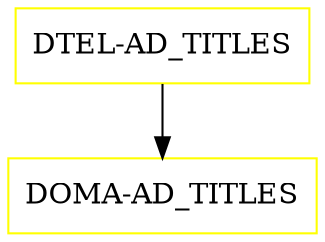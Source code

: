digraph G {
  "DTEL-AD_TITLES" [shape=box,color=yellow];
  "DOMA-AD_TITLES" [shape=box,color=yellow,URL="./DOMA_AD_TITLES.html"];
  "DTEL-AD_TITLES" -> "DOMA-AD_TITLES";
}
